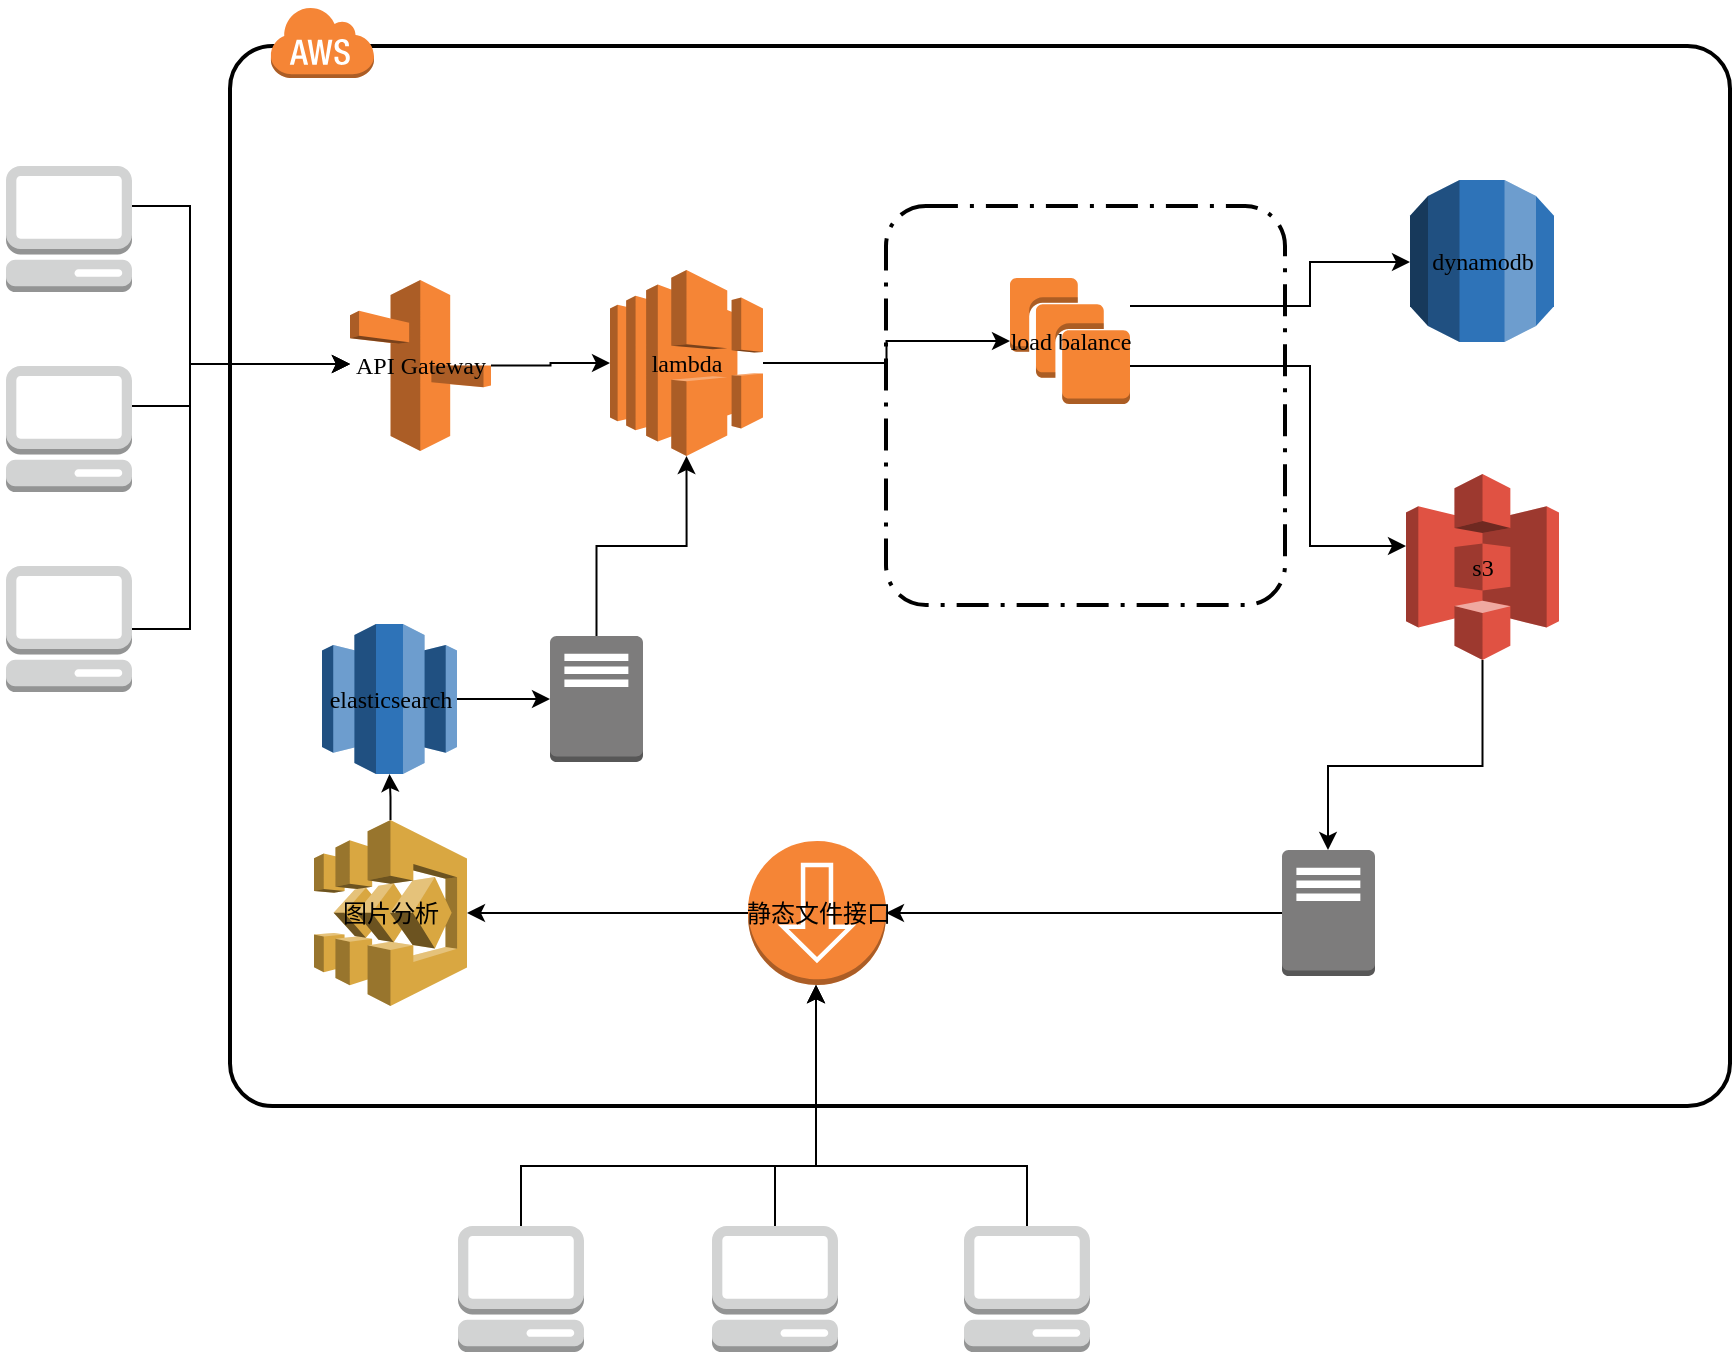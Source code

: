 <mxfile version="10.6.1" type="github"><diagram name="Page-1" id="75ae5057-2f1f-a65a-41a6-c58fb5237df7"><mxGraphModel dx="1158" dy="681" grid="1" gridSize="10" guides="1" tooltips="1" connect="1" arrows="1" fold="1" page="1" pageScale="1" pageWidth="1100" pageHeight="850" background="#ffffff" math="0" shadow="0"><root><mxCell id="0"/><mxCell id="1" parent="0"/><mxCell id="6d17579d09794128-4" value="" style="rounded=1;arcSize=4;dashed=0;strokeColor=#000000;fillColor=none;gradientColor=none;strokeWidth=2;shadow=0;comic=0;fontFamily=Verdana;fontSize=12;fontColor=#000000;html=1;" parent="1" vertex="1"><mxGeometry x="190" y="140" width="750" height="530" as="geometry"/></mxCell><mxCell id="6d17579d09794128-9" value="" style="rounded=1;arcSize=10;dashed=1;strokeColor=#000000;fillColor=none;gradientColor=none;dashPattern=8 3 1 3;strokeWidth=2;shadow=0;comic=0;fontFamily=Verdana;fontSize=12;fontColor=#000000;html=1;" parent="1" vertex="1"><mxGeometry x="518" y="220" width="199.5" height="199.5" as="geometry"/></mxCell><mxCell id="6d17579d09794128-20" style="edgeStyle=orthogonalEdgeStyle;rounded=0;html=1;labelBackgroundColor=none;strokeWidth=1;fontFamily=Verdana;fontSize=12;" parent="1" source="6d17579d09794128-1" target="6d17579d09794128-6" edge="1"><mxGeometry relative="1" as="geometry"><Array as="points"><mxPoint x="170" y="220"/><mxPoint x="170" y="299"/></Array></mxGeometry></mxCell><mxCell id="6d17579d09794128-1" value="" style="dashed=0;html=1;shape=mxgraph.aws3.management_console;fillColor=#D2D3D3;gradientColor=none;rounded=1;shadow=0;comic=0;strokeColor=#E6E6E6;strokeWidth=6;fontFamily=Verdana;fontSize=12;fontColor=#000000;" parent="1" vertex="1"><mxGeometry x="78" y="200" width="63" height="63" as="geometry"/></mxCell><mxCell id="6d17579d09794128-21" style="edgeStyle=orthogonalEdgeStyle;rounded=0;html=1;labelBackgroundColor=none;strokeWidth=1;fontFamily=Verdana;fontSize=12;" parent="1" source="6d17579d09794128-2" target="6d17579d09794128-6" edge="1"><mxGeometry relative="1" as="geometry"><Array as="points"><mxPoint x="170" y="320"/><mxPoint x="170" y="299"/></Array></mxGeometry></mxCell><mxCell id="6d17579d09794128-2" value="" style="dashed=0;html=1;shape=mxgraph.aws3.management_console;fillColor=#D2D3D3;gradientColor=none;rounded=1;shadow=0;comic=0;strokeColor=#E6E6E6;strokeWidth=6;fontFamily=Verdana;fontSize=12;fontColor=#000000;" parent="1" vertex="1"><mxGeometry x="78" y="300" width="63" height="63" as="geometry"/></mxCell><mxCell id="6d17579d09794128-22" style="edgeStyle=orthogonalEdgeStyle;rounded=0;html=1;labelBackgroundColor=none;strokeWidth=1;fontFamily=Verdana;fontSize=12;" parent="1" source="6d17579d09794128-3" target="6d17579d09794128-6" edge="1"><mxGeometry relative="1" as="geometry"><Array as="points"><mxPoint x="170" y="432"/><mxPoint x="170" y="299"/></Array></mxGeometry></mxCell><mxCell id="6d17579d09794128-3" value="" style="dashed=0;html=1;shape=mxgraph.aws3.management_console;fillColor=#D2D3D3;gradientColor=none;rounded=1;shadow=0;comic=0;strokeColor=#E6E6E6;strokeWidth=6;fontFamily=Verdana;fontSize=12;fontColor=#000000;" parent="1" vertex="1"><mxGeometry x="78" y="400" width="63" height="63" as="geometry"/></mxCell><mxCell id="6d17579d09794128-5" value="" style="dashed=0;html=1;shape=mxgraph.aws3.cloud;fillColor=#F58536;gradientColor=none;dashed=0;rounded=1;shadow=0;comic=0;strokeColor=#E6E6E6;strokeWidth=6;fontFamily=Verdana;fontSize=12;fontColor=#000000;" parent="1" vertex="1"><mxGeometry x="210" y="120" width="52" height="36" as="geometry"/></mxCell><mxCell id="6d17579d09794128-23" style="edgeStyle=orthogonalEdgeStyle;rounded=0;html=1;labelBackgroundColor=none;strokeWidth=1;fontFamily=Verdana;fontSize=12;" parent="1" source="6d17579d09794128-6" target="6d17579d09794128-7" edge="1"><mxGeometry relative="1" as="geometry"/></mxCell><mxCell id="6d17579d09794128-6" value="API Gateway" style="dashed=0;html=1;shape=mxgraph.aws3.route_53;fillColor=#F58536;gradientColor=none;rounded=1;shadow=0;comic=0;strokeColor=#E6E6E6;strokeWidth=6;fontFamily=Verdana;fontSize=12;fontColor=#000000;" parent="1" vertex="1"><mxGeometry x="250" y="257" width="70.5" height="85.5" as="geometry"/></mxCell><mxCell id="6d17579d09794128-25" style="edgeStyle=orthogonalEdgeStyle;rounded=0;html=1;labelBackgroundColor=none;strokeWidth=1;fontFamily=Verdana;fontSize=12;" parent="1" source="6d17579d09794128-7" target="6d17579d09794128-8" edge="1"><mxGeometry relative="1" as="geometry"/></mxCell><mxCell id="6d17579d09794128-7" value="lambda" style="dashed=0;html=1;shape=mxgraph.aws3.elastic_load_balancing;fillColor=#F58536;gradientColor=none;rounded=1;shadow=0;comic=0;strokeColor=#E6E6E6;strokeWidth=6;fontFamily=Verdana;fontSize=12;fontColor=#000000;" parent="1" vertex="1"><mxGeometry x="380" y="252" width="76.5" height="93" as="geometry"/></mxCell><mxCell id="6d17579d09794128-24" style="edgeStyle=orthogonalEdgeStyle;rounded=0;html=1;labelBackgroundColor=none;strokeWidth=1;fontFamily=Verdana;fontSize=12;" parent="1" source="6d17579d09794128-8" target="6d17579d09794128-10" edge="1"><mxGeometry relative="1" as="geometry"><Array as="points"><mxPoint x="730" y="270"/><mxPoint x="730" y="248"/></Array></mxGeometry></mxCell><mxCell id="6d17579d09794128-26" style="edgeStyle=orthogonalEdgeStyle;rounded=0;html=1;labelBackgroundColor=none;strokeWidth=1;fontFamily=Verdana;fontSize=12;" parent="1" source="6d17579d09794128-8" target="6d17579d09794128-11" edge="1"><mxGeometry relative="1" as="geometry"><Array as="points"><mxPoint x="730" y="300"/><mxPoint x="730" y="390"/></Array></mxGeometry></mxCell><mxCell id="6d17579d09794128-8" value="load balance" style="dashed=0;html=1;shape=mxgraph.aws3.instances;fillColor=#F58534;gradientColor=none;rounded=1;shadow=0;comic=0;strokeColor=#E6E6E6;strokeWidth=6;fontFamily=Verdana;fontSize=12;fontColor=#000000;" parent="1" vertex="1"><mxGeometry x="580" y="256" width="60" height="63" as="geometry"/></mxCell><mxCell id="6d17579d09794128-10" value="dynamodb" style="dashed=0;html=1;shape=mxgraph.aws3.rds;fillColor=#2E73B8;gradientColor=none;rounded=1;shadow=0;comic=0;strokeColor=#E6E6E6;strokeWidth=6;fontFamily=Verdana;fontSize=12;fontColor=#000000;" parent="1" vertex="1"><mxGeometry x="780" y="207" width="72" height="81" as="geometry"/></mxCell><mxCell id="6d17579d09794128-27" style="edgeStyle=orthogonalEdgeStyle;rounded=0;html=1;labelBackgroundColor=none;strokeWidth=1;fontFamily=Verdana;fontSize=12;" parent="1" source="6d17579d09794128-11" target="6d17579d09794128-13" edge="1"><mxGeometry relative="1" as="geometry"><Array as="points"><mxPoint x="816" y="500"/><mxPoint x="739" y="500"/></Array></mxGeometry></mxCell><mxCell id="6d17579d09794128-11" value="s3" style="dashed=0;html=1;shape=mxgraph.aws3.s3;fillColor=#E05243;gradientColor=none;rounded=1;shadow=0;comic=0;strokeColor=#E6E6E6;strokeWidth=6;fontFamily=Verdana;fontSize=12;fontColor=#000000;" parent="1" vertex="1"><mxGeometry x="778" y="354" width="76.5" height="93" as="geometry"/></mxCell><mxCell id="6d17579d09794128-31" style="edgeStyle=orthogonalEdgeStyle;rounded=0;html=1;labelBackgroundColor=none;strokeWidth=1;fontFamily=Verdana;fontSize=12;entryX=0.5;entryY=1;entryDx=0;entryDy=0;entryPerimeter=0;" parent="1" source="6d17579d09794128-12" target="6d17579d09794128-7" edge="1"><mxGeometry relative="1" as="geometry"/></mxCell><mxCell id="6d17579d09794128-12" value="" style="dashed=0;html=1;shape=mxgraph.aws3.traditional_server;fillColor=#7D7C7C;gradientColor=none;rounded=1;shadow=0;comic=0;strokeColor=#E6E6E6;strokeWidth=6;fontFamily=Verdana;fontSize=12;fontColor=#000000;" parent="1" vertex="1"><mxGeometry x="350" y="435.0" width="46.5" height="63" as="geometry"/></mxCell><mxCell id="6d17579d09794128-29" style="edgeStyle=orthogonalEdgeStyle;rounded=0;html=1;labelBackgroundColor=none;strokeWidth=1;fontFamily=Verdana;fontSize=12;entryX=1;entryY=0.5;entryDx=0;entryDy=0;entryPerimeter=0;" parent="1" source="6d17579d09794128-13" target="6d17579d09794128-15" edge="1"><mxGeometry relative="1" as="geometry"><mxPoint x="656.5" y="573.5" as="targetPoint"/></mxGeometry></mxCell><mxCell id="6d17579d09794128-13" value="" style="dashed=0;html=1;shape=mxgraph.aws3.traditional_server;fillColor=#7D7C7C;gradientColor=none;rounded=1;shadow=0;comic=0;strokeColor=#E6E6E6;strokeWidth=6;fontFamily=Verdana;fontSize=12;fontColor=#000000;" parent="1" vertex="1"><mxGeometry x="716" y="542" width="46.5" height="63" as="geometry"/></mxCell><mxCell id="6d17579d09794128-36" style="edgeStyle=orthogonalEdgeStyle;rounded=0;html=1;labelBackgroundColor=none;strokeWidth=1;fontFamily=Verdana;fontSize=12;" parent="1" source="6d17579d09794128-15" target="6d17579d09794128-35" edge="1"><mxGeometry relative="1" as="geometry"/></mxCell><mxCell id="6d17579d09794128-15" value="静态文件接口" style="dashed=0;html=1;shape=mxgraph.aws3.streaming_distribution;fillColor=#F58536;gradientColor=none;rounded=1;shadow=0;comic=0;strokeColor=#E6E6E6;strokeWidth=6;fontFamily=Verdana;fontSize=12;fontColor=#000000;" parent="1" vertex="1"><mxGeometry x="449" y="537.5" width="69" height="72" as="geometry"/></mxCell><mxCell id="6d17579d09794128-40" style="edgeStyle=orthogonalEdgeStyle;rounded=0;html=1;labelBackgroundColor=none;strokeWidth=1;fontFamily=Verdana;fontSize=12;" parent="1" source="6d17579d09794128-17" target="6d17579d09794128-15" edge="1"><mxGeometry relative="1" as="geometry"><Array as="points"><mxPoint x="463" y="700"/><mxPoint x="483" y="700"/></Array></mxGeometry></mxCell><mxCell id="6d17579d09794128-17" value="" style="dashed=0;html=1;shape=mxgraph.aws3.management_console;fillColor=#D2D3D3;gradientColor=none;rounded=1;shadow=0;comic=0;strokeColor=#E6E6E6;strokeWidth=6;fontFamily=Verdana;fontSize=12;fontColor=#000000;" parent="1" vertex="1"><mxGeometry x="431" y="730" width="63" height="63" as="geometry"/></mxCell><mxCell id="6d17579d09794128-41" style="edgeStyle=orthogonalEdgeStyle;rounded=0;html=1;labelBackgroundColor=none;strokeWidth=1;fontFamily=Verdana;fontSize=12;" parent="1" source="6d17579d09794128-18" target="6d17579d09794128-15" edge="1"><mxGeometry relative="1" as="geometry"><Array as="points"><mxPoint x="589" y="700"/><mxPoint x="483" y="700"/></Array></mxGeometry></mxCell><mxCell id="6d17579d09794128-18" value="" style="dashed=0;html=1;shape=mxgraph.aws3.management_console;fillColor=#D2D3D3;gradientColor=none;rounded=1;shadow=0;comic=0;strokeColor=#E6E6E6;strokeWidth=6;fontFamily=Verdana;fontSize=12;fontColor=#000000;" parent="1" vertex="1"><mxGeometry x="557" y="730" width="63" height="63" as="geometry"/></mxCell><mxCell id="6d17579d09794128-38" style="edgeStyle=orthogonalEdgeStyle;rounded=0;html=1;labelBackgroundColor=none;strokeWidth=1;fontFamily=Verdana;fontSize=12;" parent="1" source="6d17579d09794128-32" target="6d17579d09794128-12" edge="1"><mxGeometry relative="1" as="geometry"/></mxCell><mxCell id="6d17579d09794128-32" value="elasticsearch" style="dashed=0;html=1;shape=mxgraph.aws3.redshift;fillColor=#2E73B8;gradientColor=none;rounded=1;shadow=0;comic=0;strokeColor=#E6E6E6;strokeWidth=6;fontFamily=Verdana;fontSize=12;fontColor=#000000;" parent="1" vertex="1"><mxGeometry x="236" y="429.0" width="67.5" height="75" as="geometry"/></mxCell><mxCell id="6d17579d09794128-39" style="edgeStyle=orthogonalEdgeStyle;rounded=0;html=1;labelBackgroundColor=none;strokeWidth=1;fontFamily=Verdana;fontSize=12;" parent="1" source="6d17579d09794128-34" target="6d17579d09794128-15" edge="1"><mxGeometry relative="1" as="geometry"><Array as="points"><mxPoint x="336" y="700"/><mxPoint x="483" y="700"/></Array></mxGeometry></mxCell><mxCell id="6d17579d09794128-34" value="" style="dashed=0;html=1;shape=mxgraph.aws3.management_console;fillColor=#D2D3D3;gradientColor=none;rounded=1;shadow=0;comic=0;strokeColor=#E6E6E6;strokeWidth=6;fontFamily=Verdana;fontSize=12;fontColor=#000000;" parent="1" vertex="1"><mxGeometry x="304" y="730" width="63" height="63" as="geometry"/></mxCell><mxCell id="6d17579d09794128-37" style="edgeStyle=orthogonalEdgeStyle;rounded=0;html=1;labelBackgroundColor=none;strokeWidth=1;fontFamily=Verdana;fontSize=12;" parent="1" source="6d17579d09794128-35" target="6d17579d09794128-32" edge="1"><mxGeometry relative="1" as="geometry"/></mxCell><mxCell id="6d17579d09794128-35" value="图片分析" style="dashed=0;html=1;shape=mxgraph.aws3.step_functions;fillColor=#D9A741;gradientColor=none;rounded=1;shadow=0;comic=0;strokeColor=#E6E6E6;strokeWidth=6;fontFamily=Verdana;fontSize=12;fontColor=#000000;" parent="1" vertex="1"><mxGeometry x="232" y="527" width="76.5" height="93" as="geometry"/></mxCell></root></mxGraphModel></diagram></mxfile>